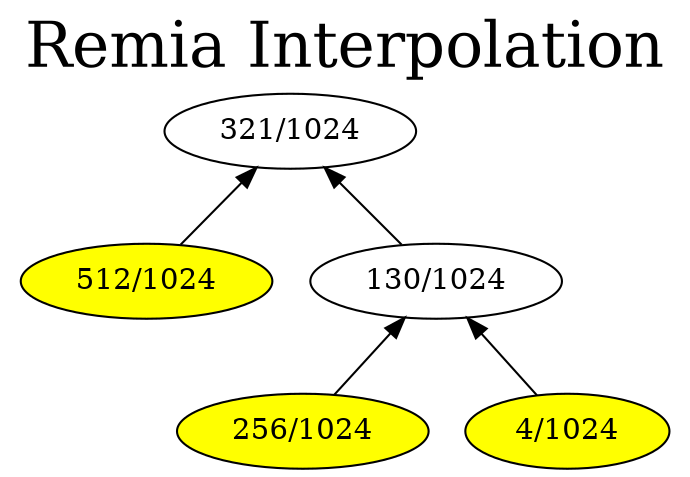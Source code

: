 digraph G { 
rankdir = BT;
graph [label= "Remia Interpolation", labelloc=t, fontsize=30];
1[label= " 321/1024 " ];
2[label= " 512/1024 " ];
2->1
3[label= " 130/1024 " ];
3->1
2[style=filled, fillcolor=yellow];
6[label= " 256/1024 " ];
6->3
7[label= " 4/1024 " ];
7->3
6[style=filled, fillcolor=yellow];
7[style=filled, fillcolor=yellow];
}